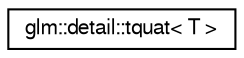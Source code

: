 digraph "Graphical Class Hierarchy"
{
  edge [fontname="FreeSans",fontsize="10",labelfontname="FreeSans",labelfontsize="10"];
  node [fontname="FreeSans",fontsize="10",shape=record];
  rankdir="LR";
  Node1 [label="glm::detail::tquat\< T \>",height=0.2,width=0.4,color="black", fillcolor="white", style="filled",URL="$db/de1/structglm_1_1detail_1_1tquat.html"];
}
